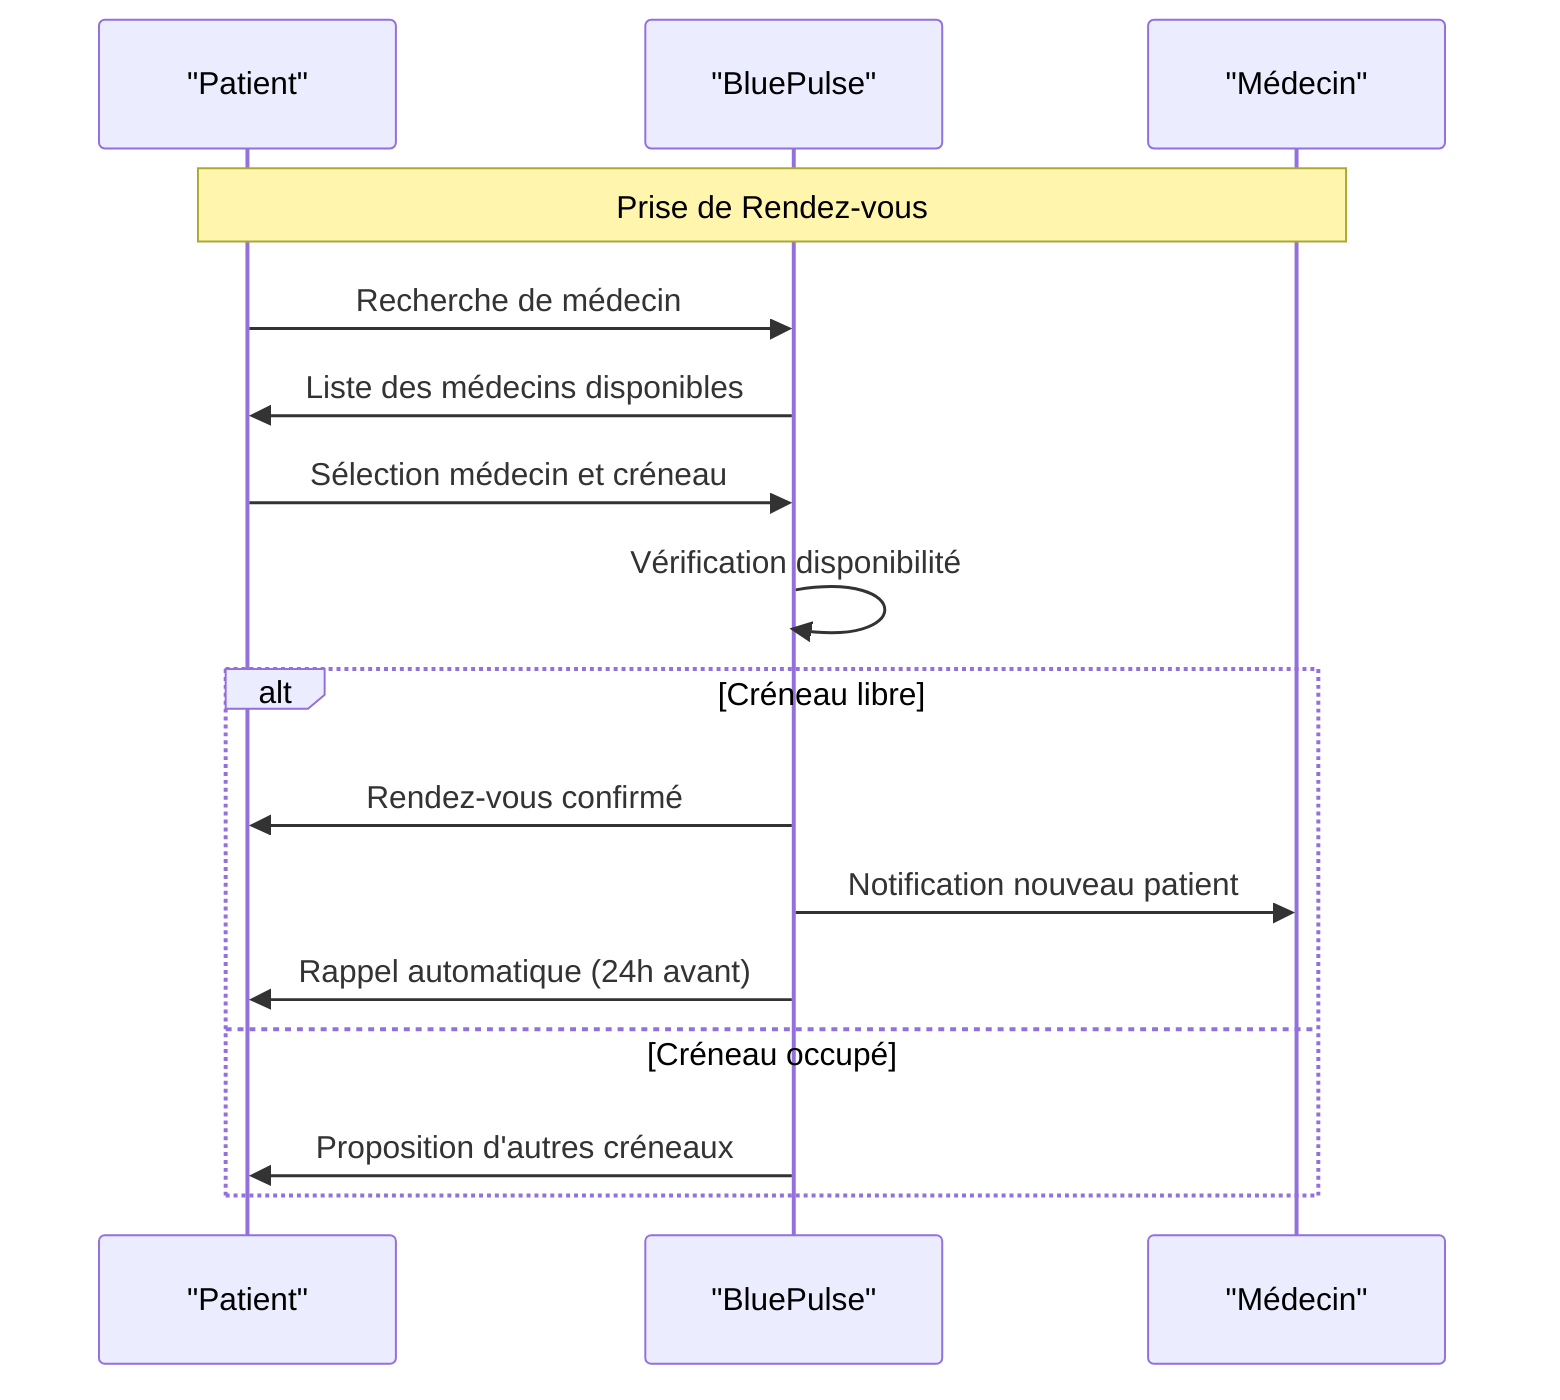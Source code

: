 sequenceDiagram
    participant P as "Patient"
    participant S as "BluePulse"
    participant M as "Médecin"

    Note over P,M: Prise de Rendez-vous

    P->>S: Recherche de médecin
    S->>P: Liste des médecins disponibles

    P->>S: Sélection médecin et créneau
    S->>S: Vérification disponibilité
    
    alt Créneau libre
        S->>P: Rendez-vous confirmé
        S->>M: Notification nouveau patient
        S->>P: Rappel automatique (24h avant)
    else Créneau occupé
        S->>P: Proposition d'autres créneaux
    end